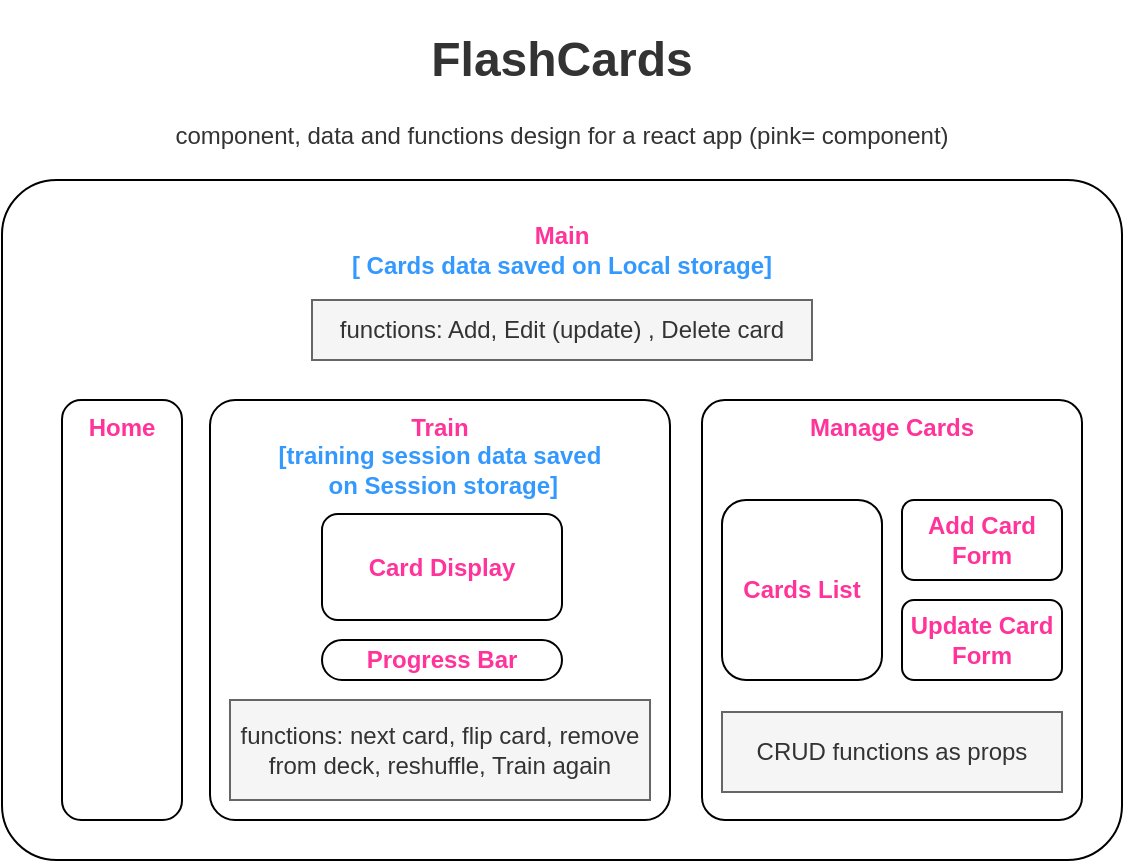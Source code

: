 <mxfile version="16.0.0" type="device"><diagram id="dlv7q9VN2OhBGB5s2ofe" name="Page-1"><mxGraphModel dx="873" dy="1463" grid="1" gridSize="10" guides="1" tooltips="1" connect="1" arrows="1" fold="1" page="1" pageScale="1" pageWidth="850" pageHeight="1100" math="0" shadow="0"><root><mxCell id="0"/><mxCell id="1" parent="0"/><mxCell id="6p_j4NiiyptMLGXgOMdM-1" value="&lt;br&gt;&lt;b&gt;&lt;font color=&quot;#ff3399&quot;&gt;Main&lt;/font&gt;&lt;br&gt;&lt;/b&gt;&lt;font color=&quot;#3399ff&quot;&gt;&lt;b&gt;[ Cards data saved on Local storage]&lt;/b&gt;&lt;/font&gt;" style="rounded=1;whiteSpace=wrap;html=1;verticalAlign=top;arcSize=8;" parent="1" vertex="1"><mxGeometry x="10" y="10" width="560" height="340" as="geometry"/></mxCell><mxCell id="zd6vOnozp6LW2lkbSAAl-1" value="&lt;b&gt;&lt;font color=&quot;#ff3399&quot;&gt;Train&lt;/font&gt;&lt;br&gt;&lt;/b&gt;&lt;font color=&quot;#3399ff&quot;&gt;&lt;b&gt;[training session data saved&lt;br&gt;&amp;nbsp;on Session storage]&lt;/b&gt;&lt;/font&gt;" style="rounded=1;whiteSpace=wrap;html=1;arcSize=6;verticalAlign=top;" vertex="1" parent="1"><mxGeometry x="114" y="120" width="230" height="210" as="geometry"/></mxCell><mxCell id="zd6vOnozp6LW2lkbSAAl-2" value="&lt;b&gt;&lt;font color=&quot;#ff3399&quot;&gt;Manage Cards&lt;br&gt;&lt;/font&gt;&lt;/b&gt;" style="rounded=1;whiteSpace=wrap;html=1;arcSize=6;verticalAlign=top;" vertex="1" parent="1"><mxGeometry x="360" y="120" width="190" height="210" as="geometry"/></mxCell><mxCell id="zd6vOnozp6LW2lkbSAAl-3" value="functions: Add, Edit (update) , Delete card" style="rounded=0;whiteSpace=wrap;html=1;fillColor=#f5f5f5;fontColor=#333333;strokeColor=#666666;" vertex="1" parent="1"><mxGeometry x="165" y="70" width="250" height="30" as="geometry"/></mxCell><mxCell id="zd6vOnozp6LW2lkbSAAl-4" value="&lt;b&gt;&lt;font color=&quot;#ff3399&quot;&gt;Card Display&lt;/font&gt;&lt;br&gt;&lt;/b&gt;" style="rounded=1;whiteSpace=wrap;html=1;" vertex="1" parent="1"><mxGeometry x="170" y="177" width="120" height="53" as="geometry"/></mxCell><mxCell id="zd6vOnozp6LW2lkbSAAl-5" value="functions: next card, flip card, remove from deck, reshuffle, Train again" style="rounded=0;whiteSpace=wrap;html=1;fillColor=#f5f5f5;fontColor=#333333;strokeColor=#666666;" vertex="1" parent="1"><mxGeometry x="124" y="270" width="210" height="50" as="geometry"/></mxCell><mxCell id="zd6vOnozp6LW2lkbSAAl-6" value="CRUD functions as props" style="rounded=0;whiteSpace=wrap;html=1;fillColor=#f5f5f5;fontColor=#333333;strokeColor=#666666;" vertex="1" parent="1"><mxGeometry x="370" y="276" width="170" height="40" as="geometry"/></mxCell><mxCell id="zd6vOnozp6LW2lkbSAAl-7" value="&lt;b&gt;&lt;font color=&quot;#ff3399&quot;&gt;Cards List&lt;/font&gt;&lt;/b&gt;" style="rounded=1;whiteSpace=wrap;html=1;" vertex="1" parent="1"><mxGeometry x="370" y="170" width="80" height="90" as="geometry"/></mxCell><mxCell id="zd6vOnozp6LW2lkbSAAl-8" value="&lt;b&gt;&lt;font color=&quot;#ff3399&quot;&gt;Add Card Form&lt;/font&gt;&lt;/b&gt;&lt;br&gt;" style="rounded=1;whiteSpace=wrap;html=1;" vertex="1" parent="1"><mxGeometry x="460" y="170" width="80" height="40" as="geometry"/></mxCell><mxCell id="zd6vOnozp6LW2lkbSAAl-9" value="&lt;b&gt;Progress Bar&lt;br&gt;&lt;/b&gt;" style="rounded=1;whiteSpace=wrap;html=1;arcSize=50;fontColor=#FF3399;" vertex="1" parent="1"><mxGeometry x="170" y="240" width="120" height="20" as="geometry"/></mxCell><mxCell id="zd6vOnozp6LW2lkbSAAl-12" value="&lt;h1&gt;FlashCards&lt;/h1&gt;&lt;div&gt;component, data and functions design for a react app (pink= component)&lt;/div&gt;" style="text;html=1;strokeColor=none;fillColor=none;spacing=5;spacingTop=-20;whiteSpace=wrap;overflow=hidden;rounded=0;fontColor=#333333;align=center;" vertex="1" parent="1"><mxGeometry x="65" y="-70" width="450" height="120" as="geometry"/></mxCell><mxCell id="zd6vOnozp6LW2lkbSAAl-13" value="&lt;b&gt;&lt;font color=&quot;#ff3399&quot;&gt;Home&lt;/font&gt;&lt;br&gt;&lt;/b&gt;" style="rounded=1;whiteSpace=wrap;html=1;arcSize=16;verticalAlign=top;" vertex="1" parent="1"><mxGeometry x="40" y="120" width="60" height="210" as="geometry"/></mxCell><mxCell id="zd6vOnozp6LW2lkbSAAl-14" value="&lt;b&gt;&lt;font color=&quot;#ff3399&quot;&gt;Update Card Form&lt;/font&gt;&lt;/b&gt;" style="rounded=1;whiteSpace=wrap;html=1;" vertex="1" parent="1"><mxGeometry x="460" y="220" width="80" height="40" as="geometry"/></mxCell></root></mxGraphModel></diagram></mxfile>